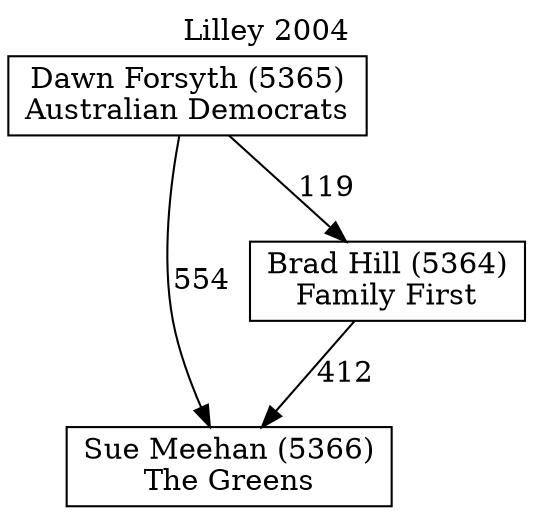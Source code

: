 // House preference flow
digraph "Sue Meehan (5366)_Lilley_2004" {
	graph [label="Lilley 2004" labelloc=t mclimit=10]
	node [shape=box]
	"Sue Meehan (5366)" [label="Sue Meehan (5366)
The Greens"]
	"Brad Hill (5364)" [label="Brad Hill (5364)
Family First"]
	"Dawn Forsyth (5365)" [label="Dawn Forsyth (5365)
Australian Democrats"]
	"Sue Meehan (5366)" [label="Sue Meehan (5366)
The Greens"]
	"Dawn Forsyth (5365)" [label="Dawn Forsyth (5365)
Australian Democrats"]
	"Dawn Forsyth (5365)" [label="Dawn Forsyth (5365)
Australian Democrats"]
	"Brad Hill (5364)" [label="Brad Hill (5364)
Family First"]
	"Dawn Forsyth (5365)" [label="Dawn Forsyth (5365)
Australian Democrats"]
	"Dawn Forsyth (5365)" [label="Dawn Forsyth (5365)
Australian Democrats"]
	"Brad Hill (5364)" -> "Sue Meehan (5366)" [label=412]
	"Dawn Forsyth (5365)" -> "Brad Hill (5364)" [label=119]
	"Dawn Forsyth (5365)" -> "Sue Meehan (5366)" [label=554]
}
